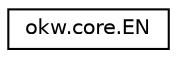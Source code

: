 digraph "Grafische Darstellung der Klassenhierarchie"
{
 // INTERACTIVE_SVG=YES
  edge [fontname="Helvetica",fontsize="10",labelfontname="Helvetica",labelfontsize="10"];
  node [fontname="Helvetica",fontsize="10",shape=record];
  rankdir="LR";
  Node0 [label="okw.core.EN",height=0.2,width=0.4,color="black", fillcolor="white", style="filled",URL="$classokw_1_1core_1_1_e_n.html",tooltip="okw.core.EN ist die englische Implementation von OKW. "];
}
